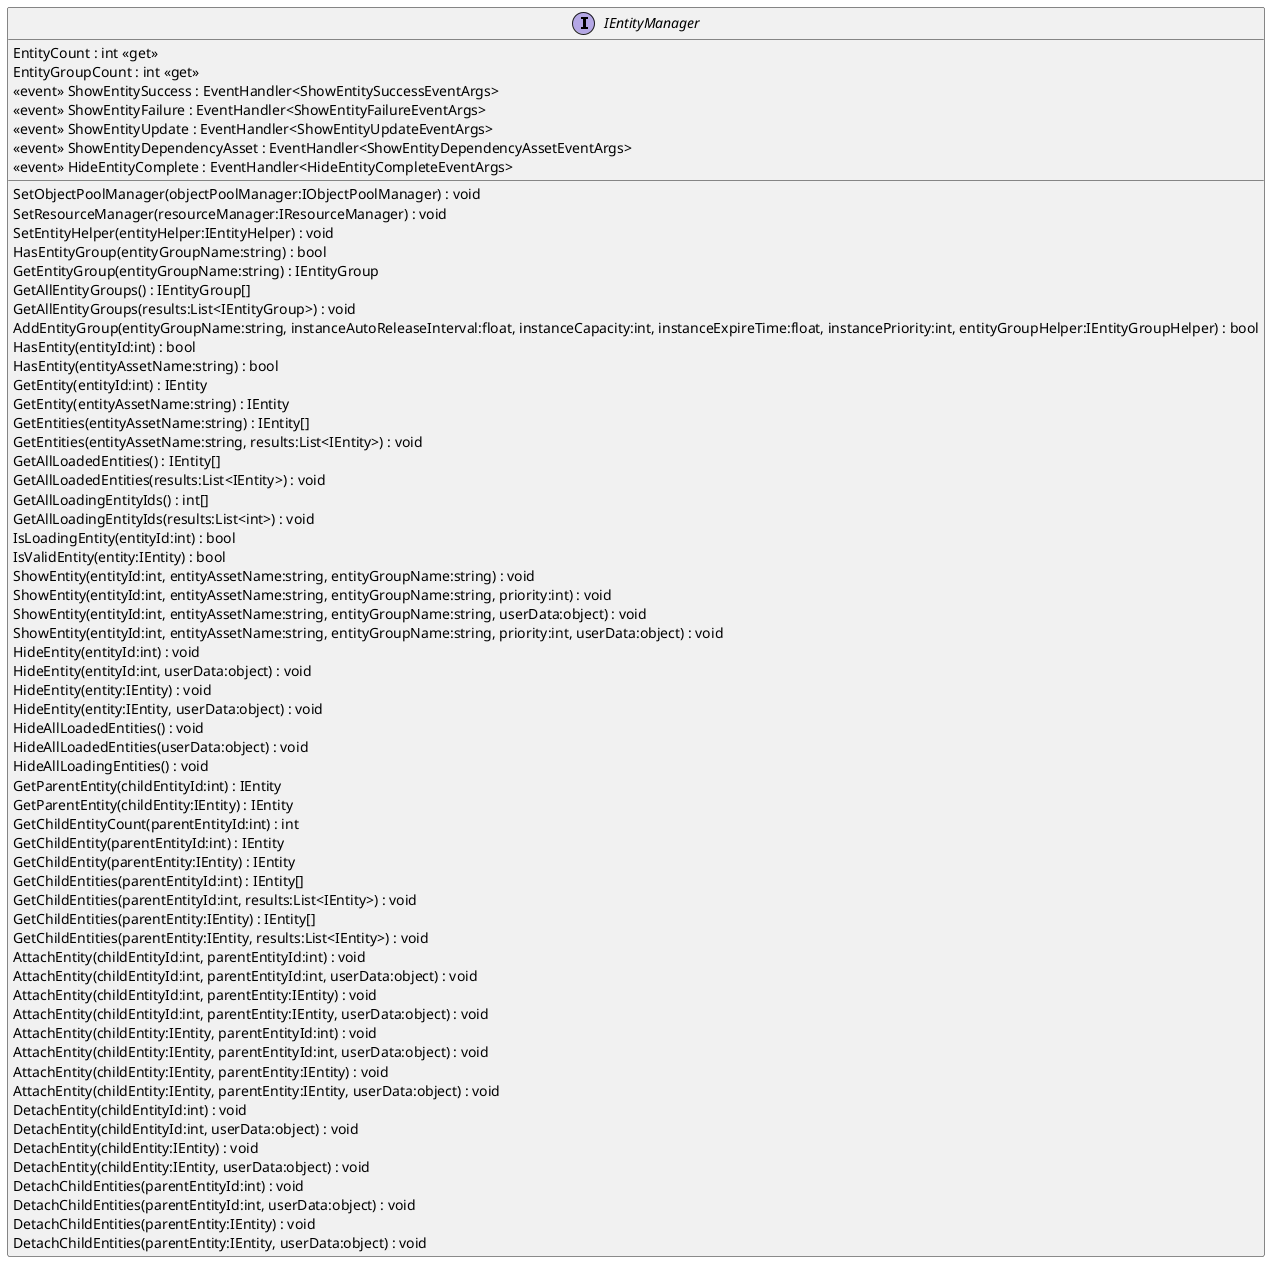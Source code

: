 @startuml
interface IEntityManager {
    EntityCount : int <<get>>
    EntityGroupCount : int <<get>>
     <<event>> ShowEntitySuccess : EventHandler<ShowEntitySuccessEventArgs> 
     <<event>> ShowEntityFailure : EventHandler<ShowEntityFailureEventArgs> 
     <<event>> ShowEntityUpdate : EventHandler<ShowEntityUpdateEventArgs> 
     <<event>> ShowEntityDependencyAsset : EventHandler<ShowEntityDependencyAssetEventArgs> 
     <<event>> HideEntityComplete : EventHandler<HideEntityCompleteEventArgs> 
    SetObjectPoolManager(objectPoolManager:IObjectPoolManager) : void
    SetResourceManager(resourceManager:IResourceManager) : void
    SetEntityHelper(entityHelper:IEntityHelper) : void
    HasEntityGroup(entityGroupName:string) : bool
    GetEntityGroup(entityGroupName:string) : IEntityGroup
    GetAllEntityGroups() : IEntityGroup[]
    GetAllEntityGroups(results:List<IEntityGroup>) : void
    AddEntityGroup(entityGroupName:string, instanceAutoReleaseInterval:float, instanceCapacity:int, instanceExpireTime:float, instancePriority:int, entityGroupHelper:IEntityGroupHelper) : bool
    HasEntity(entityId:int) : bool
    HasEntity(entityAssetName:string) : bool
    GetEntity(entityId:int) : IEntity
    GetEntity(entityAssetName:string) : IEntity
    GetEntities(entityAssetName:string) : IEntity[]
    GetEntities(entityAssetName:string, results:List<IEntity>) : void
    GetAllLoadedEntities() : IEntity[]
    GetAllLoadedEntities(results:List<IEntity>) : void
    GetAllLoadingEntityIds() : int[]
    GetAllLoadingEntityIds(results:List<int>) : void
    IsLoadingEntity(entityId:int) : bool
    IsValidEntity(entity:IEntity) : bool
    ShowEntity(entityId:int, entityAssetName:string, entityGroupName:string) : void
    ShowEntity(entityId:int, entityAssetName:string, entityGroupName:string, priority:int) : void
    ShowEntity(entityId:int, entityAssetName:string, entityGroupName:string, userData:object) : void
    ShowEntity(entityId:int, entityAssetName:string, entityGroupName:string, priority:int, userData:object) : void
    HideEntity(entityId:int) : void
    HideEntity(entityId:int, userData:object) : void
    HideEntity(entity:IEntity) : void
    HideEntity(entity:IEntity, userData:object) : void
    HideAllLoadedEntities() : void
    HideAllLoadedEntities(userData:object) : void
    HideAllLoadingEntities() : void
    GetParentEntity(childEntityId:int) : IEntity
    GetParentEntity(childEntity:IEntity) : IEntity
    GetChildEntityCount(parentEntityId:int) : int
    GetChildEntity(parentEntityId:int) : IEntity
    GetChildEntity(parentEntity:IEntity) : IEntity
    GetChildEntities(parentEntityId:int) : IEntity[]
    GetChildEntities(parentEntityId:int, results:List<IEntity>) : void
    GetChildEntities(parentEntity:IEntity) : IEntity[]
    GetChildEntities(parentEntity:IEntity, results:List<IEntity>) : void
    AttachEntity(childEntityId:int, parentEntityId:int) : void
    AttachEntity(childEntityId:int, parentEntityId:int, userData:object) : void
    AttachEntity(childEntityId:int, parentEntity:IEntity) : void
    AttachEntity(childEntityId:int, parentEntity:IEntity, userData:object) : void
    AttachEntity(childEntity:IEntity, parentEntityId:int) : void
    AttachEntity(childEntity:IEntity, parentEntityId:int, userData:object) : void
    AttachEntity(childEntity:IEntity, parentEntity:IEntity) : void
    AttachEntity(childEntity:IEntity, parentEntity:IEntity, userData:object) : void
    DetachEntity(childEntityId:int) : void
    DetachEntity(childEntityId:int, userData:object) : void
    DetachEntity(childEntity:IEntity) : void
    DetachEntity(childEntity:IEntity, userData:object) : void
    DetachChildEntities(parentEntityId:int) : void
    DetachChildEntities(parentEntityId:int, userData:object) : void
    DetachChildEntities(parentEntity:IEntity) : void
    DetachChildEntities(parentEntity:IEntity, userData:object) : void
}
@enduml
